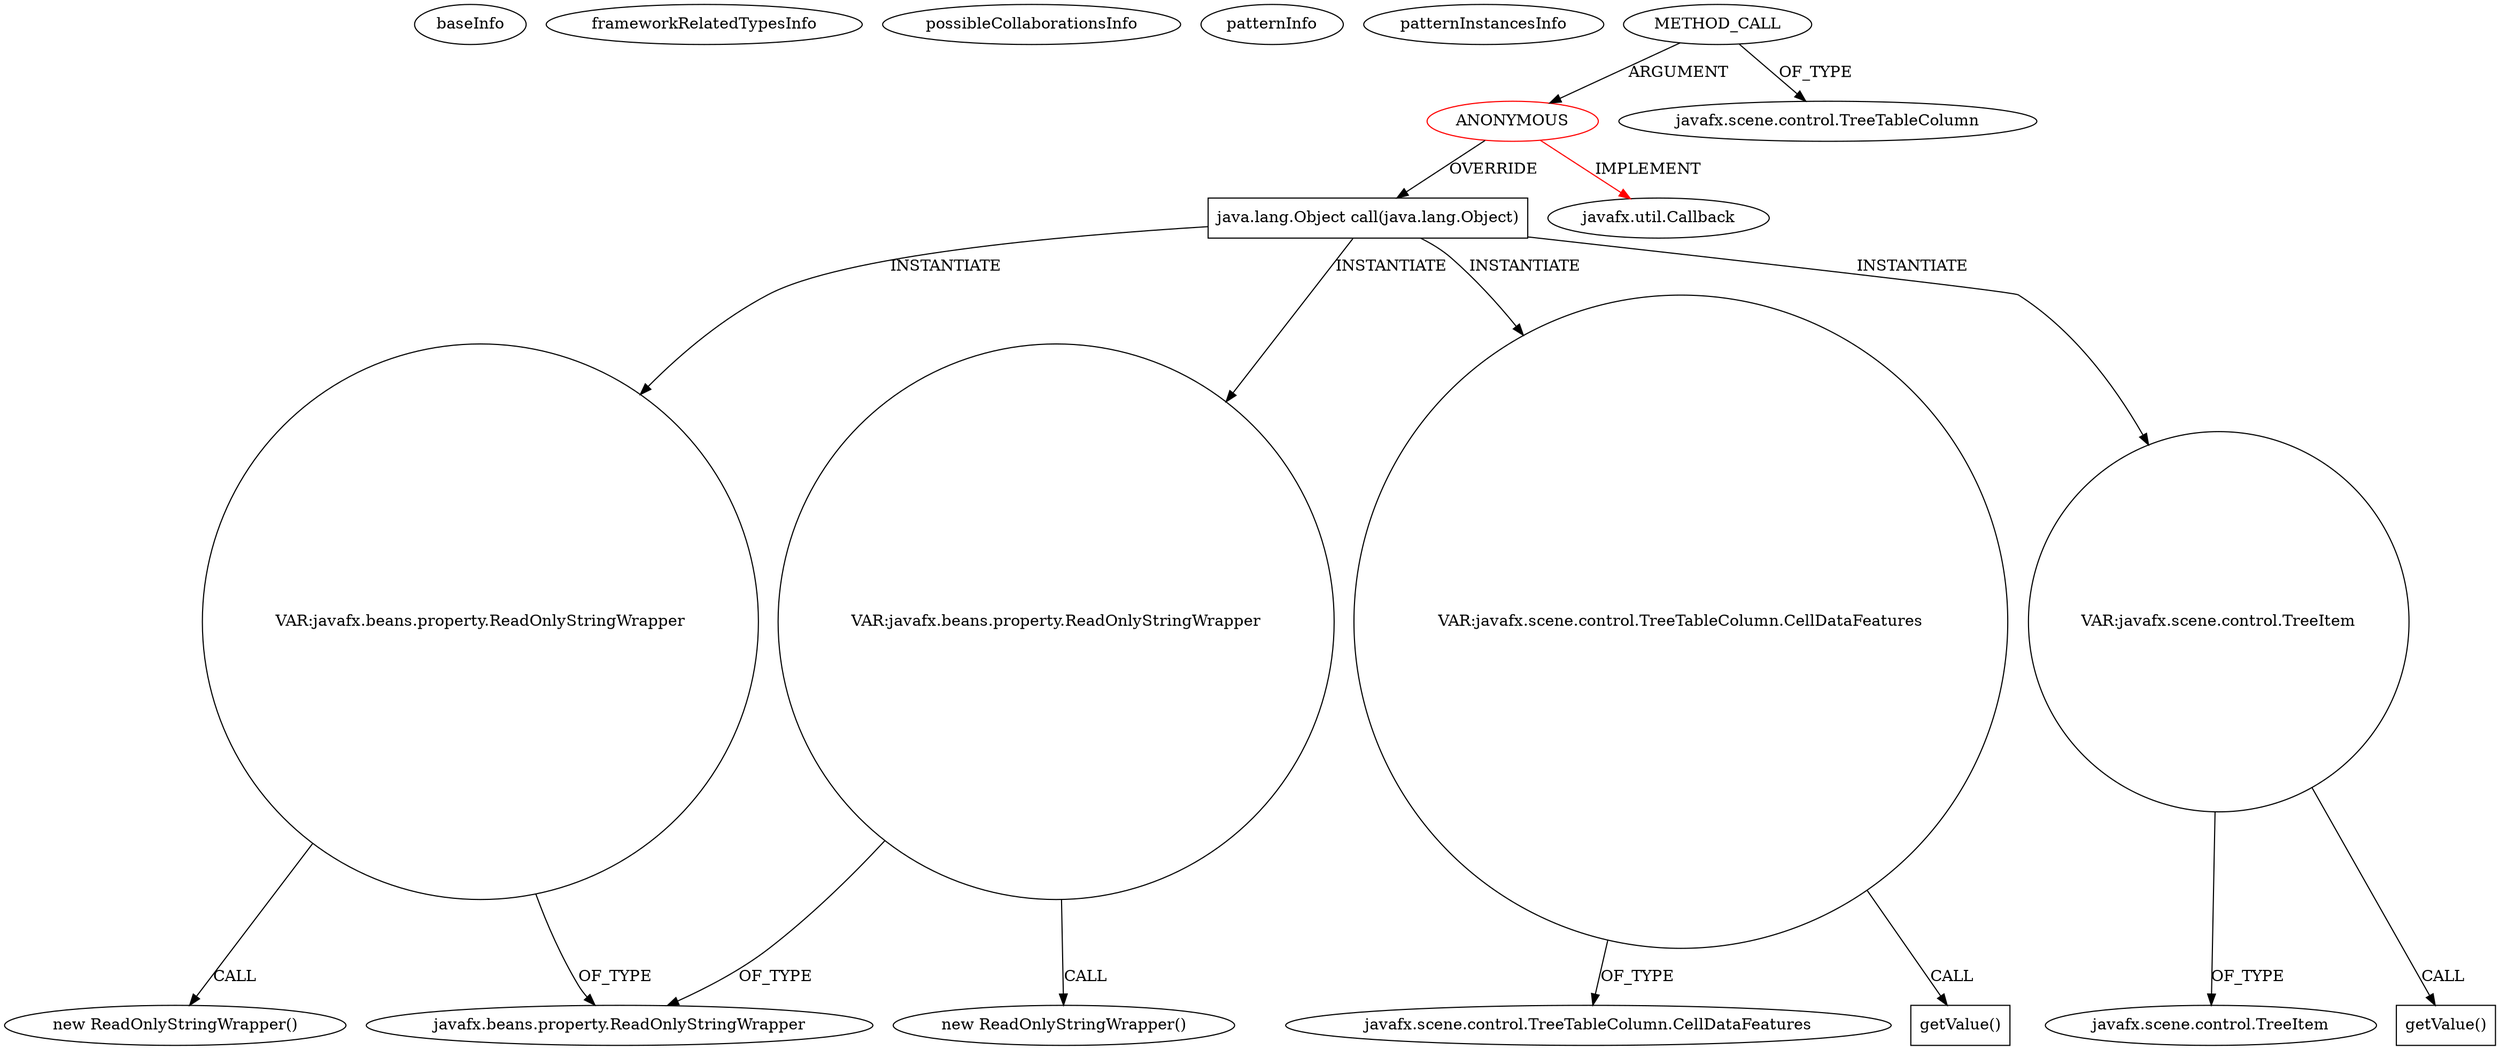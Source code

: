 digraph {
baseInfo[graphId=2919,category="pattern",isAnonymous=true,possibleRelation=false]
frameworkRelatedTypesInfo[0="javafx.util.Callback"]
possibleCollaborationsInfo[]
patternInfo[frequency=2.0,patternRootClient=0]
patternInstancesInfo[0="ranganathankm-blog~/ranganathankm-blog/blog-master/javafx-sample-treetable/src/main/java/com/blogspot/javanbswing/javafx/treetable/TreeTableViewSample.java~void start(javafx.stage.Stage)~3994"]
11[label="new ReadOnlyStringWrapper()",vertexType="CONSTRUCTOR_CALL",isFrameworkType=false]
12[label="VAR:javafx.beans.property.ReadOnlyStringWrapper",vertexType="VARIABLE_EXPRESION",isFrameworkType=false,shape=circle]
4[label="java.lang.Object call(java.lang.Object)",vertexType="OVERRIDING_METHOD_DECLARATION",isFrameworkType=false,shape=box]
0[label="ANONYMOUS",vertexType="ROOT_ANONYMOUS_DECLARATION",isFrameworkType=false,color=red]
2[label="METHOD_CALL",vertexType="OUTSIDE_CALL",isFrameworkType=false]
13[label="javafx.beans.property.ReadOnlyStringWrapper",vertexType="FRAMEWORK_CLASS_TYPE",isFrameworkType=false]
15[label="VAR:javafx.beans.property.ReadOnlyStringWrapper",vertexType="VARIABLE_EXPRESION",isFrameworkType=false,shape=circle]
1[label="javafx.util.Callback",vertexType="FRAMEWORK_INTERFACE_TYPE",isFrameworkType=false]
8[label="VAR:javafx.scene.control.TreeTableColumn.CellDataFeatures",vertexType="VARIABLE_EXPRESION",isFrameworkType=false,shape=circle]
14[label="new ReadOnlyStringWrapper()",vertexType="CONSTRUCTOR_CALL",isFrameworkType=false]
5[label="VAR:javafx.scene.control.TreeItem",vertexType="VARIABLE_EXPRESION",isFrameworkType=false,shape=circle]
7[label="javafx.scene.control.TreeItem",vertexType="FRAMEWORK_CLASS_TYPE",isFrameworkType=false]
10[label="javafx.scene.control.TreeTableColumn.CellDataFeatures",vertexType="FRAMEWORK_CLASS_TYPE",isFrameworkType=false]
3[label="javafx.scene.control.TreeTableColumn",vertexType="FRAMEWORK_CLASS_TYPE",isFrameworkType=false]
9[label="getValue()",vertexType="INSIDE_CALL",isFrameworkType=false,shape=box]
6[label="getValue()",vertexType="INSIDE_CALL",isFrameworkType=false,shape=box]
0->1[label="IMPLEMENT",color=red]
12->13[label="OF_TYPE"]
4->12[label="INSTANTIATE"]
5->7[label="OF_TYPE"]
0->4[label="OVERRIDE"]
12->11[label="CALL"]
4->8[label="INSTANTIATE"]
15->13[label="OF_TYPE"]
4->5[label="INSTANTIATE"]
15->14[label="CALL"]
8->10[label="OF_TYPE"]
8->9[label="CALL"]
2->0[label="ARGUMENT"]
2->3[label="OF_TYPE"]
4->15[label="INSTANTIATE"]
5->6[label="CALL"]
}
